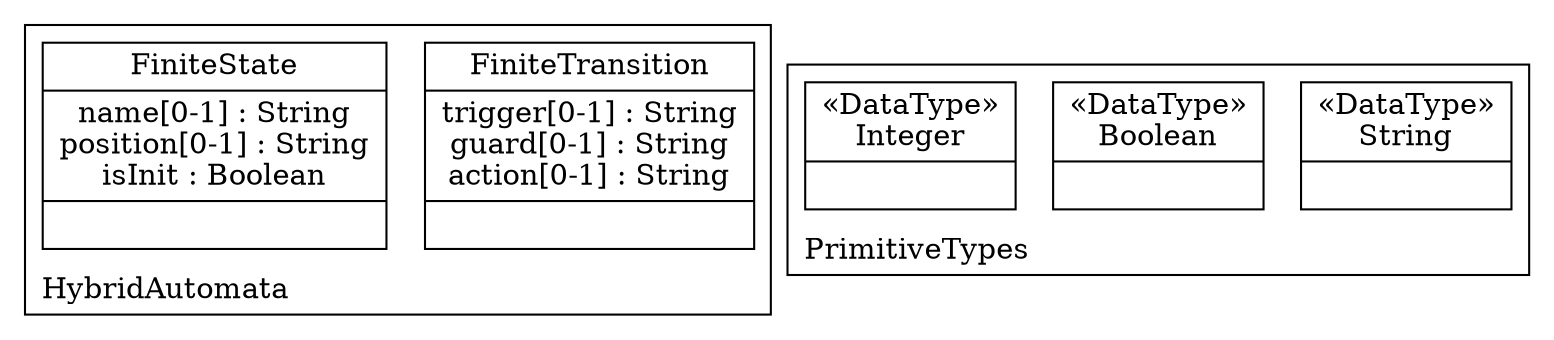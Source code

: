 digraph "KM3 Model in DOT" {
graph[rankdir=BT,labeljust=l,labelloc=t,nodeSep=0.75,compound=true];
 subgraph "cluster_HybridAutomata"{
labelloc=t
color=black
label=HybridAutomata
 node[shape=record];
FiniteTransition[label="{FiniteTransition|trigger[0-1] : String\nguard[0-1] : String\naction[0-1] : String| }"]
;
 node[shape=record];
FiniteState[label="{FiniteState|name[0-1] : String\nposition[0-1] : String\nisInit : Boolean| }"]
;

} subgraph "cluster_PrimitiveTypes"{
labelloc=t
color=black
label=PrimitiveTypes
 node[shape=record];
String[label="{&#171;DataType&#187;\nString|}"]
;
 node[shape=record];
Boolean[label="{&#171;DataType&#187;\nBoolean|}"]
;
 node[shape=record];
Integer[label="{&#171;DataType&#187;\nInteger|}"]
;

}
}